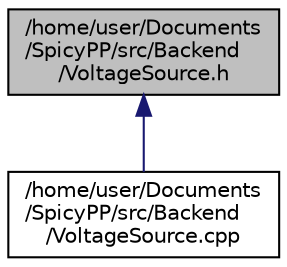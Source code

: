 digraph "/home/user/Documents/SpicyPP/src/Backend/VoltageSource.h"
{
  edge [fontname="Helvetica",fontsize="10",labelfontname="Helvetica",labelfontsize="10"];
  node [fontname="Helvetica",fontsize="10",shape=record];
  Node7 [label="/home/user/Documents\l/SpicyPP/src/Backend\l/VoltageSource.h",height=0.2,width=0.4,color="black", fillcolor="grey75", style="filled", fontcolor="black"];
  Node7 -> Node8 [dir="back",color="midnightblue",fontsize="10",style="solid"];
  Node8 [label="/home/user/Documents\l/SpicyPP/src/Backend\l/VoltageSource.cpp",height=0.2,width=0.4,color="black", fillcolor="white", style="filled",URL="$VoltageSource_8cpp.html"];
}
